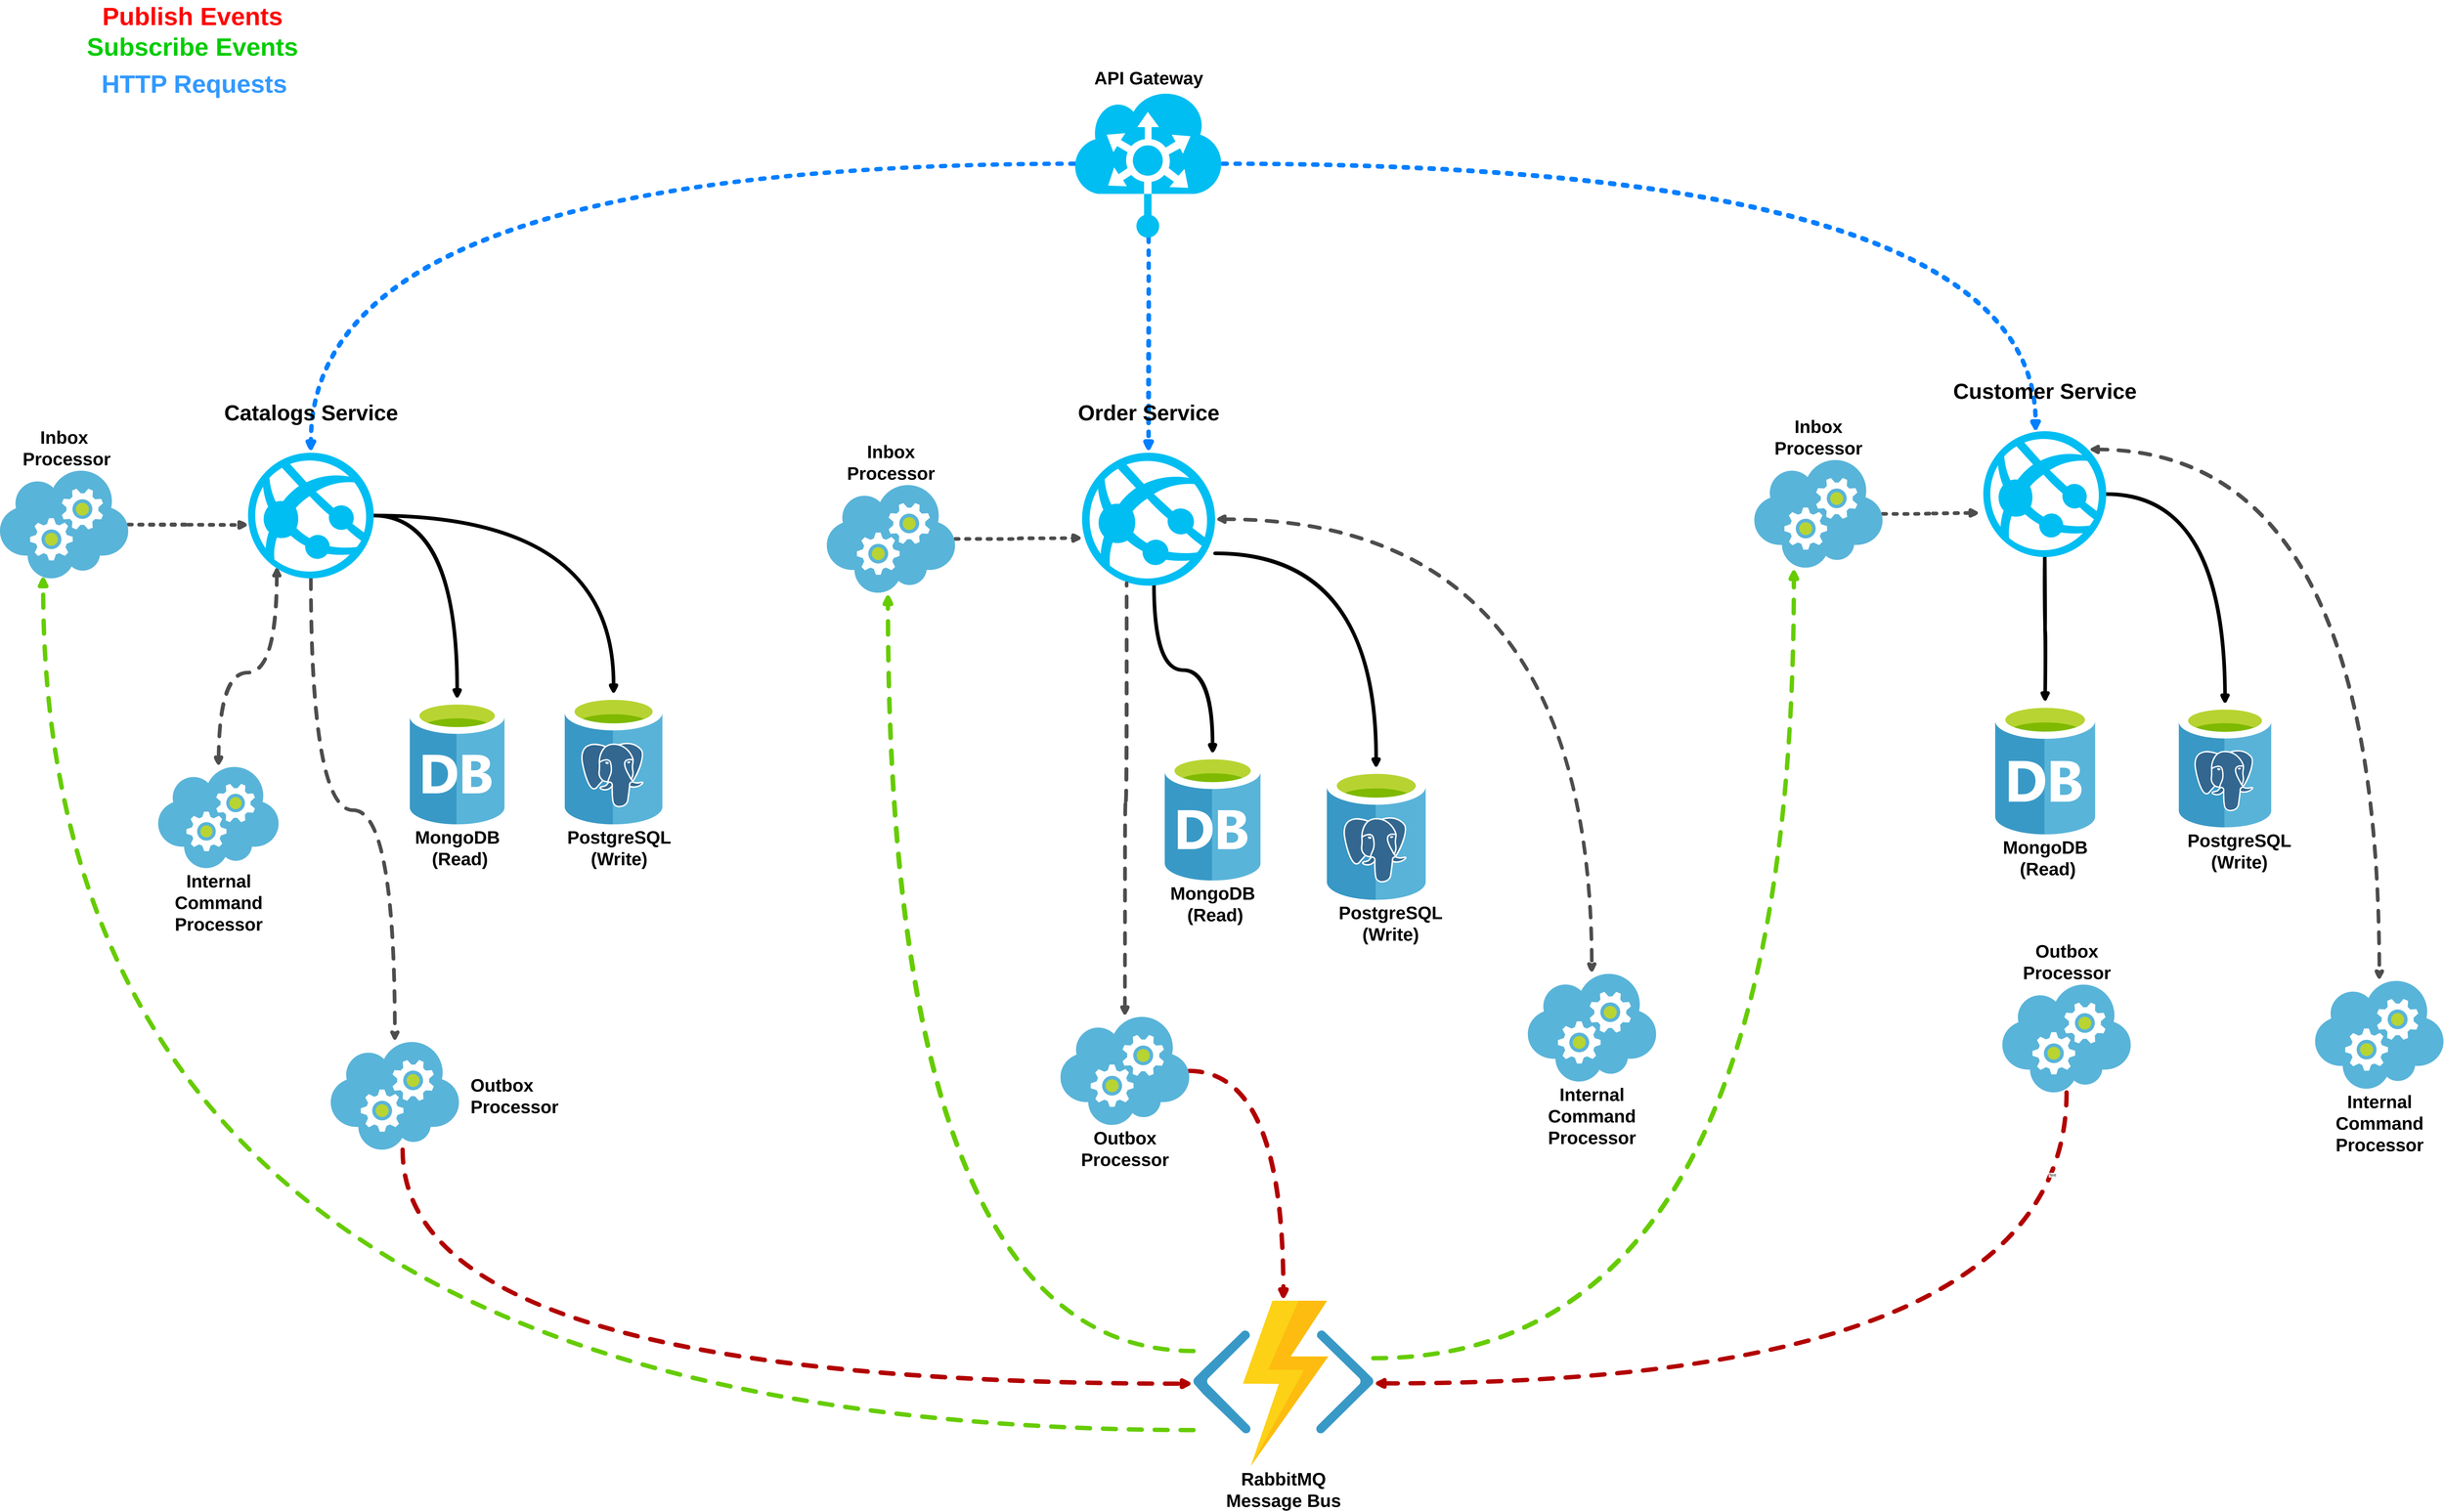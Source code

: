 <mxfile version="13.7.3" type="device"><diagram id="C5RBs43oDa-KdzZeNtuy" name="Page-1"><mxGraphModel dx="11556" dy="5897" grid="1" gridSize="10" guides="1" tooltips="1" connect="1" arrows="1" fold="1" page="1" pageScale="1" pageWidth="827" pageHeight="1169" math="0" shadow="0"><root><mxCell id="WIyWlLk6GJQsqaUBKTNV-0"/><mxCell id="WIyWlLk6GJQsqaUBKTNV-1" parent="WIyWlLk6GJQsqaUBKTNV-0"/><mxCell id="1nXeK0NOERAo-Z2QP5AE-45" style="edgeStyle=orthogonalEdgeStyle;curved=1;rounded=0;sketch=1;orthogonalLoop=1;jettySize=auto;html=1;dashed=1;dashPattern=1 2;endArrow=block;endFill=0;strokeWidth=12;fontSize=70;fontColor=#007FFF;strokeColor=#007FFF;" edge="1" parent="WIyWlLk6GJQsqaUBKTNV-1" source="xTOUjBybcAJwW80H2Uie-4" target="xTOUjBybcAJwW80H2Uie-52"><mxGeometry relative="1" as="geometry"/></mxCell><mxCell id="1nXeK0NOERAo-Z2QP5AE-46" style="edgeStyle=orthogonalEdgeStyle;curved=1;rounded=0;sketch=1;orthogonalLoop=1;jettySize=auto;html=1;dashed=1;dashPattern=1 2;endArrow=block;endFill=0;strokeWidth=12;fontSize=70;fontColor=#007FFF;strokeColor=#007FFF;" edge="1" parent="WIyWlLk6GJQsqaUBKTNV-1" source="xTOUjBybcAJwW80H2Uie-4" target="xTOUjBybcAJwW80H2Uie-69"><mxGeometry relative="1" as="geometry"/></mxCell><mxCell id="1nXeK0NOERAo-Z2QP5AE-47" style="edgeStyle=orthogonalEdgeStyle;curved=1;rounded=0;sketch=1;orthogonalLoop=1;jettySize=auto;html=1;entryX=0.425;entryY=0.012;entryDx=0;entryDy=0;entryPerimeter=0;dashed=1;dashPattern=1 2;endArrow=block;endFill=0;strokeWidth=12;fontSize=70;fontColor=#007FFF;strokeColor=#007FFF;" edge="1" parent="WIyWlLk6GJQsqaUBKTNV-1" source="xTOUjBybcAJwW80H2Uie-4" target="xTOUjBybcAJwW80H2Uie-15"><mxGeometry relative="1" as="geometry"/></mxCell><mxCell id="xTOUjBybcAJwW80H2Uie-4" value="&lt;font style=&quot;font-size: 50px&quot;&gt;API Gateway&lt;/font&gt;" style="verticalLabelPosition=top;html=1;verticalAlign=bottom;align=center;strokeColor=none;fillColor=#00BEF2;shape=mxgraph.azure.biztalk_services;labelPosition=center;fontSize=25;fontStyle=1" parent="WIyWlLk6GJQsqaUBKTNV-1" vertex="1"><mxGeometry x="-120.65" y="-710" width="411.3" height="411.3" as="geometry"/></mxCell><mxCell id="xTOUjBybcAJwW80H2Uie-6" value="&lt;b style=&quot;font-size: 50px&quot;&gt;&lt;font style=&quot;font-size: 50px&quot;&gt;Internal &lt;br&gt;Command &lt;br style=&quot;font-size: 50px&quot;&gt;Processor&lt;/font&gt;&lt;/b&gt;" style="aspect=fixed;html=1;points=[];align=center;image;fontSize=50;image=img/lib/mscae/Cloud_Services_Classic.svg;" parent="WIyWlLk6GJQsqaUBKTNV-1" vertex="1"><mxGeometry x="3330" y="1770" width="357.16" height="300" as="geometry"/></mxCell><mxCell id="xTOUjBybcAJwW80H2Uie-7" value="PostgreSQL&lt;br style=&quot;font-size: 50px;&quot;&gt;(Write)" style="aspect=fixed;html=1;points=[];align=center;image;fontSize=50;image=img/lib/mscae/Azure_Database_for_PostgreSQL_servers.svg;labelBorderColor=none;spacingLeft=80;spacingBottom=0;spacingTop=0;labelPosition=center;verticalLabelPosition=bottom;verticalAlign=top;fontStyle=1" parent="WIyWlLk6GJQsqaUBKTNV-1" vertex="1"><mxGeometry x="2950" y="1002.04" width="258.8" height="340.53" as="geometry"/></mxCell><mxCell id="xTOUjBybcAJwW80H2Uie-9" value="MongoDB&lt;br style=&quot;font-size: 50px;&quot;&gt;&amp;nbsp;(Read)" style="aspect=fixed;html=1;points=[];align=center;image;fontSize=50;image=img/lib/mscae/Database_General.svg;labelPosition=center;verticalLabelPosition=bottom;verticalAlign=top;fontStyle=1" parent="WIyWlLk6GJQsqaUBKTNV-1" vertex="1"><mxGeometry x="2440" y="996.13" width="278.2" height="366.07" as="geometry"/></mxCell><mxCell id="1nXeK0NOERAo-Z2QP5AE-17" style="edgeStyle=orthogonalEdgeStyle;curved=1;rounded=0;sketch=1;orthogonalLoop=1;jettySize=auto;html=1;endArrow=block;endFill=0;strokeColor=#000000;strokeWidth=10;" edge="1" parent="WIyWlLk6GJQsqaUBKTNV-1" source="xTOUjBybcAJwW80H2Uie-15" target="xTOUjBybcAJwW80H2Uie-7"><mxGeometry relative="1" as="geometry"/></mxCell><mxCell id="1nXeK0NOERAo-Z2QP5AE-18" style="edgeStyle=orthogonalEdgeStyle;curved=1;rounded=0;sketch=1;orthogonalLoop=1;jettySize=auto;html=1;endArrow=block;endFill=0;strokeColor=#000000;strokeWidth=10;" edge="1" parent="WIyWlLk6GJQsqaUBKTNV-1" source="xTOUjBybcAJwW80H2Uie-15" target="xTOUjBybcAJwW80H2Uie-9"><mxGeometry relative="1" as="geometry"/></mxCell><mxCell id="1nXeK0NOERAo-Z2QP5AE-69" style="edgeStyle=orthogonalEdgeStyle;curved=1;sketch=1;orthogonalLoop=1;jettySize=auto;html=1;dashed=1;startArrow=classic;startFill=1;endArrow=classic;endFill=1;strokeColor=#4D4D4D;strokeWidth=10;fontSize=50;fontColor=#333333;exitX=0.855;exitY=0.145;exitDx=0;exitDy=0;exitPerimeter=0;" edge="1" parent="WIyWlLk6GJQsqaUBKTNV-1" source="xTOUjBybcAJwW80H2Uie-15" target="xTOUjBybcAJwW80H2Uie-6"><mxGeometry relative="1" as="geometry"/></mxCell><mxCell id="xTOUjBybcAJwW80H2Uie-15" value="&lt;span style=&quot;font-size: 60px&quot;&gt;&lt;font style=&quot;font-size: 60px&quot;&gt;Customer Service&lt;br style=&quot;font-size: 60px&quot;&gt;&lt;br style=&quot;font-size: 60px&quot;&gt;&lt;/font&gt;&lt;/span&gt;" style="verticalLabelPosition=top;html=1;verticalAlign=bottom;align=center;strokeColor=none;fillColor=#00BEF2;shape=mxgraph.azure.azure_website;pointerEvents=1;fontSize=60;fontStyle=1;labelPosition=center;" parent="WIyWlLk6GJQsqaUBKTNV-1" vertex="1"><mxGeometry x="2407" y="240" width="342" height="350.2" as="geometry"/></mxCell><mxCell id="1nXeK0NOERAo-Z2QP5AE-37" style="edgeStyle=orthogonalEdgeStyle;curved=1;rounded=0;sketch=1;orthogonalLoop=1;jettySize=auto;html=1;dashed=1;endArrow=block;endFill=0;strokeWidth=12;fillColor=#60a917;strokeColor=#66CC00;" edge="1" parent="WIyWlLk6GJQsqaUBKTNV-1" source="xTOUjBybcAJwW80H2Uie-30"><mxGeometry relative="1" as="geometry"><mxPoint x="-2990" y="640" as="targetPoint"/><Array as="points"><mxPoint x="-2990" y="3020"/></Array></mxGeometry></mxCell><mxCell id="1nXeK0NOERAo-Z2QP5AE-39" style="edgeStyle=orthogonalEdgeStyle;curved=1;rounded=0;sketch=1;orthogonalLoop=1;jettySize=auto;html=1;dashed=1;endArrow=block;endFill=0;strokeColor=#66CC00;strokeWidth=12;" edge="1" parent="WIyWlLk6GJQsqaUBKTNV-1" source="xTOUjBybcAJwW80H2Uie-30" target="1nXeK0NOERAo-Z2QP5AE-20"><mxGeometry relative="1" as="geometry"><Array as="points"><mxPoint x="1880" y="2820"/></Array></mxGeometry></mxCell><mxCell id="xTOUjBybcAJwW80H2Uie-30" value="&lt;b style=&quot;font-size: 50px;&quot;&gt;&lt;font style=&quot;font-size: 50px;&quot;&gt;RabbitMQ &lt;br style=&quot;font-size: 50px;&quot;&gt;Message Bus&lt;/font&gt;&lt;/b&gt;" style="aspect=fixed;html=1;points=[];align=center;image;fontSize=50;image=img/lib/mscae/Functions.svg;" parent="WIyWlLk6GJQsqaUBKTNV-1" vertex="1"><mxGeometry x="210" y="2660" width="500" height="460" as="geometry"/></mxCell><mxCell id="xTOUjBybcAJwW80H2Uie-47" value="MongoDB&lt;br style=&quot;font-size: 50px;&quot;&gt;&amp;nbsp;(Read)" style="aspect=fixed;html=1;points=[];align=center;image;fontSize=50;image=img/lib/mscae/Database_General.svg;labelPosition=center;verticalLabelPosition=bottom;verticalAlign=top;fontStyle=1" parent="WIyWlLk6GJQsqaUBKTNV-1" vertex="1"><mxGeometry x="130" y="1140" width="266.35" height="350.48" as="geometry"/></mxCell><mxCell id="1nXeK0NOERAo-Z2QP5AE-15" style="edgeStyle=orthogonalEdgeStyle;curved=1;rounded=0;sketch=1;orthogonalLoop=1;jettySize=auto;html=1;endArrow=block;endFill=0;strokeColor=#000000;strokeWidth=10;" edge="1" parent="WIyWlLk6GJQsqaUBKTNV-1" source="xTOUjBybcAJwW80H2Uie-52" target="xTOUjBybcAJwW80H2Uie-46"><mxGeometry relative="1" as="geometry"><Array as="points"><mxPoint x="718" y="580"/></Array></mxGeometry></mxCell><mxCell id="1nXeK0NOERAo-Z2QP5AE-16" style="edgeStyle=orthogonalEdgeStyle;curved=1;rounded=0;sketch=1;orthogonalLoop=1;jettySize=auto;html=1;endArrow=block;endFill=0;strokeColor=#000000;strokeWidth=10;" edge="1" parent="WIyWlLk6GJQsqaUBKTNV-1" source="xTOUjBybcAJwW80H2Uie-52" target="xTOUjBybcAJwW80H2Uie-47"><mxGeometry relative="1" as="geometry"><Array as="points"><mxPoint x="100" y="905"/><mxPoint x="263" y="905"/></Array></mxGeometry></mxCell><mxCell id="1nXeK0NOERAo-Z2QP5AE-60" style="edgeStyle=orthogonalEdgeStyle;curved=1;rounded=0;sketch=1;orthogonalLoop=1;jettySize=auto;html=1;dashed=1;endArrow=classic;endFill=1;strokeColor=#4D4D4D;strokeWidth=10;fontSize=50;fontColor=#333333;startArrow=classic;startFill=1;" edge="1" parent="WIyWlLk6GJQsqaUBKTNV-1" source="xTOUjBybcAJwW80H2Uie-52" target="xTOUjBybcAJwW80H2Uie-45"><mxGeometry relative="1" as="geometry"><Array as="points"><mxPoint x="1318" y="485"/></Array></mxGeometry></mxCell><mxCell id="xTOUjBybcAJwW80H2Uie-52" value="&lt;b style=&quot;font-size: 60px&quot;&gt;&lt;font style=&quot;font-size: 60px&quot;&gt;Order Service&lt;br style=&quot;font-size: 60px&quot;&gt;&lt;br style=&quot;font-size: 60px&quot;&gt;&lt;/font&gt;&lt;/b&gt;" style="verticalLabelPosition=top;html=1;verticalAlign=bottom;align=center;strokeColor=none;fillColor=#00BEF2;shape=mxgraph.azure.azure_website;pointerEvents=1;fontSize=60;labelPosition=center;" parent="WIyWlLk6GJQsqaUBKTNV-1" vertex="1"><mxGeometry x="-100" y="300" width="370" height="370" as="geometry"/></mxCell><mxCell id="xTOUjBybcAJwW80H2Uie-64" value="&lt;font style=&quot;font-size: 50px&quot;&gt;MongoDB&lt;br&gt;&amp;nbsp;(Read)&lt;/font&gt;" style="aspect=fixed;html=1;points=[];align=center;image;fontSize=18;image=img/lib/mscae/Database_General.svg;labelPosition=center;verticalLabelPosition=bottom;verticalAlign=top;fontStyle=1" parent="WIyWlLk6GJQsqaUBKTNV-1" vertex="1"><mxGeometry x="-1970.0" y="987.62" width="263.4" height="346.59" as="geometry"/></mxCell><mxCell id="1nXeK0NOERAo-Z2QP5AE-13" style="rounded=0;sketch=1;orthogonalLoop=1;jettySize=auto;html=1;endArrow=block;endFill=0;strokeWidth=10;edgeStyle=orthogonalEdgeStyle;curved=1;" edge="1" parent="WIyWlLk6GJQsqaUBKTNV-1" source="xTOUjBybcAJwW80H2Uie-69" target="xTOUjBybcAJwW80H2Uie-63"><mxGeometry relative="1" as="geometry"><mxPoint x="-1570" y="500" as="targetPoint"/></mxGeometry></mxCell><mxCell id="1nXeK0NOERAo-Z2QP5AE-14" style="edgeStyle=orthogonalEdgeStyle;curved=1;rounded=0;sketch=1;orthogonalLoop=1;jettySize=auto;html=1;endArrow=block;endFill=0;strokeColor=#000000;strokeWidth=10;" edge="1" parent="WIyWlLk6GJQsqaUBKTNV-1" source="xTOUjBybcAJwW80H2Uie-69" target="xTOUjBybcAJwW80H2Uie-64"><mxGeometry relative="1" as="geometry"/></mxCell><mxCell id="1nXeK0NOERAo-Z2QP5AE-66" style="edgeStyle=orthogonalEdgeStyle;curved=1;sketch=1;orthogonalLoop=1;jettySize=auto;html=1;dashed=1;startArrow=none;startFill=0;endArrow=classic;endFill=1;strokeColor=#4D4D4D;strokeWidth=10;fontSize=50;fontColor=#333333;" edge="1" parent="WIyWlLk6GJQsqaUBKTNV-1" source="xTOUjBybcAJwW80H2Uie-69" target="xTOUjBybcAJwW80H2Uie-72"><mxGeometry relative="1" as="geometry"/></mxCell><mxCell id="1nXeK0NOERAo-Z2QP5AE-67" style="edgeStyle=orthogonalEdgeStyle;curved=1;sketch=1;orthogonalLoop=1;jettySize=auto;html=1;dashed=1;startArrow=classic;startFill=1;endArrow=classic;endFill=1;strokeColor=#4D4D4D;strokeWidth=10;fontSize=50;fontColor=#333333;exitX=0.229;exitY=0.901;exitDx=0;exitDy=0;exitPerimeter=0;" edge="1" parent="WIyWlLk6GJQsqaUBKTNV-1" source="xTOUjBybcAJwW80H2Uie-69" target="xTOUjBybcAJwW80H2Uie-62"><mxGeometry relative="1" as="geometry"><Array as="points"><mxPoint x="-2340" y="912"/><mxPoint x="-2502" y="912"/></Array></mxGeometry></mxCell><mxCell id="1nXeK0NOERAo-Z2QP5AE-34" style="edgeStyle=orthogonalEdgeStyle;curved=1;rounded=0;sketch=1;orthogonalLoop=1;jettySize=auto;html=1;entryX=-0.002;entryY=0.502;entryDx=0;entryDy=0;entryPerimeter=0;endArrow=block;endFill=0;strokeColor=#B20000;strokeWidth=12;fillColor=#e51400;dashed=1;" edge="1" parent="WIyWlLk6GJQsqaUBKTNV-1" source="xTOUjBybcAJwW80H2Uie-72" target="xTOUjBybcAJwW80H2Uie-30"><mxGeometry relative="1" as="geometry"><Array as="points"><mxPoint x="-1990" y="2891"/></Array></mxGeometry></mxCell><mxCell id="xTOUjBybcAJwW80H2Uie-72" value="&lt;b&gt;&lt;font style=&quot;font-size: 50px&quot;&gt;Outbox &lt;br&gt;Processor&lt;/font&gt;&lt;/b&gt;" style="aspect=fixed;html=1;points=[];align=left;image;fontSize=18;image=img/lib/mscae/Cloud_Services_Classic.svg;labelPosition=right;verticalLabelPosition=middle;verticalAlign=middle;spacingLeft=30;" parent="WIyWlLk6GJQsqaUBKTNV-1" vertex="1"><mxGeometry x="-2190" y="1940" width="356.75" height="299.65" as="geometry"/></mxCell><mxCell id="xTOUjBybcAJwW80H2Uie-113" value="&lt;font style=&quot;font-size: 70px;&quot; color=&quot;#ff0000&quot;&gt;Publish Events&lt;br style=&quot;font-size: 70px;&quot;&gt;&lt;/font&gt;" style="text;html=1;align=center;verticalAlign=middle;resizable=0;points=[];autosize=1;fontSize=70;fontStyle=1" parent="WIyWlLk6GJQsqaUBKTNV-1" vertex="1"><mxGeometry x="-2835" y="-960" width="520" height="90" as="geometry"/></mxCell><mxCell id="xTOUjBybcAJwW80H2Uie-114" value="&lt;font style=&quot;font-size: 70px;&quot;&gt;Subscribe Events&lt;/font&gt;" style="text;html=1;align=center;verticalAlign=middle;resizable=0;points=[];autosize=1;fontSize=70;fontColor=#00CC00;fontStyle=1" parent="WIyWlLk6GJQsqaUBKTNV-1" vertex="1"><mxGeometry x="-2875" y="-875" width="600" height="90" as="geometry"/></mxCell><mxCell id="xTOUjBybcAJwW80H2Uie-115" value="&lt;font style=&quot;font-size: 70px;&quot; color=&quot;#3399ff&quot;&gt;HTTP Requests&lt;br style=&quot;font-size: 70px;&quot;&gt;&lt;br style=&quot;font-size: 70px;&quot;&gt;&lt;/font&gt;" style="text;html=1;align=center;verticalAlign=middle;resizable=0;points=[];autosize=1;fontSize=70;fontColor=#00CC00;fontStyle=1" parent="WIyWlLk6GJQsqaUBKTNV-1" vertex="1"><mxGeometry x="-2835" y="-770" width="530" height="170" as="geometry"/></mxCell><mxCell id="1nXeK0NOERAo-Z2QP5AE-32" style="edgeStyle=orthogonalEdgeStyle;curved=1;rounded=0;sketch=1;orthogonalLoop=1;jettySize=auto;html=1;dashed=1;endArrow=block;endFill=0;strokeColor=#B20000;strokeWidth=12;fillColor=#e51400;" edge="1" parent="WIyWlLk6GJQsqaUBKTNV-1" source="xTOUjBybcAJwW80H2Uie-55" target="xTOUjBybcAJwW80H2Uie-30"><mxGeometry relative="1" as="geometry"/></mxCell><mxCell id="1nXeK0NOERAo-Z2QP5AE-65" style="edgeStyle=orthogonalEdgeStyle;curved=1;sketch=1;orthogonalLoop=1;jettySize=auto;html=1;entryX=0.335;entryY=0.981;entryDx=0;entryDy=0;entryPerimeter=0;dashed=1;startArrow=classic;startFill=1;endArrow=none;endFill=0;strokeColor=#4D4D4D;strokeWidth=10;fontSize=50;fontColor=#333333;" edge="1" parent="WIyWlLk6GJQsqaUBKTNV-1" source="xTOUjBybcAJwW80H2Uie-55" target="xTOUjBybcAJwW80H2Uie-52"><mxGeometry relative="1" as="geometry"/></mxCell><mxCell id="xTOUjBybcAJwW80H2Uie-55" value="&lt;b style=&quot;font-size: 50px&quot;&gt;&lt;font style=&quot;font-size: 50px&quot;&gt;Outbox &lt;br&gt;Processor&lt;/font&gt;&lt;/b&gt;" style="aspect=fixed;html=1;points=[];align=center;image;fontSize=50;image=img/lib/mscae/Cloud_Services_Classic.svg;labelPosition=center;verticalLabelPosition=bottom;verticalAlign=top;spacingRight=30;spacingLeft=30;" parent="WIyWlLk6GJQsqaUBKTNV-1" vertex="1"><mxGeometry x="-160" y="1870" width="358.1" height="300.79" as="geometry"/></mxCell><mxCell id="xTOUjBybcAJwW80H2Uie-45" value="&lt;b style=&quot;font-size: 50px&quot;&gt;&lt;font style=&quot;font-size: 50px&quot;&gt;Internal &lt;br&gt;Command &lt;br style=&quot;font-size: 50px&quot;&gt;Processor&lt;/font&gt;&lt;/b&gt;" style="aspect=fixed;html=1;points=[];align=center;image;fontSize=50;image=img/lib/mscae/Cloud_Services_Classic.svg;" parent="WIyWlLk6GJQsqaUBKTNV-1" vertex="1"><mxGeometry x="1140" y="1750.2" width="356.9" height="299.78" as="geometry"/></mxCell><mxCell id="xTOUjBybcAJwW80H2Uie-46" value="PostgreSQL&lt;br style=&quot;font-size: 50px;&quot;&gt;(Write)" style="aspect=fixed;html=1;points=[];align=center;image;fontSize=50;image=img/lib/mscae/Azure_Database_for_PostgreSQL_servers.svg;labelBorderColor=none;spacingLeft=80;spacingBottom=0;spacingTop=0;labelPosition=center;verticalLabelPosition=bottom;verticalAlign=top;fontStyle=1" parent="WIyWlLk6GJQsqaUBKTNV-1" vertex="1"><mxGeometry x="580" y="1180" width="276.8" height="364.21" as="geometry"/></mxCell><mxCell id="xTOUjBybcAJwW80H2Uie-62" value="&lt;b style=&quot;font-size: 50px&quot;&gt;&lt;font style=&quot;font-size: 50px&quot;&gt;Internal &lt;br&gt;Command &lt;br style=&quot;font-size: 50px&quot;&gt;Processor&lt;/font&gt;&lt;/b&gt;" style="aspect=fixed;html=1;points=[];align=center;image;fontSize=50;image=img/lib/mscae/Cloud_Services_Classic.svg;" parent="WIyWlLk6GJQsqaUBKTNV-1" vertex="1"><mxGeometry x="-2670" y="1174.55" width="335" height="281.39" as="geometry"/></mxCell><mxCell id="xTOUjBybcAJwW80H2Uie-63" value="&lt;font style=&quot;font-size: 50px&quot;&gt;PostgreSQL&lt;br&gt;(Write)&lt;/font&gt;" style="aspect=fixed;html=1;points=[];align=center;image;fontSize=18;image=img/lib/mscae/Azure_Database_for_PostgreSQL_servers.svg;labelBorderColor=none;spacingLeft=30;spacingBottom=0;spacingTop=0;labelPosition=center;verticalLabelPosition=bottom;verticalAlign=top;fontStyle=1" parent="WIyWlLk6GJQsqaUBKTNV-1" vertex="1"><mxGeometry x="-1540" y="974.21" width="273.6" height="360" as="geometry"/></mxCell><mxCell id="1nXeK0NOERAo-Z2QP5AE-33" style="edgeStyle=orthogonalEdgeStyle;curved=1;rounded=0;sketch=1;orthogonalLoop=1;jettySize=auto;html=1;dashed=1;endArrow=block;endFill=0;strokeColor=#B20000;strokeWidth=12;fillColor=#e51400;" edge="1" parent="WIyWlLk6GJQsqaUBKTNV-1" source="xTOUjBybcAJwW80H2Uie-18" target="xTOUjBybcAJwW80H2Uie-30"><mxGeometry relative="1" as="geometry"><Array as="points"><mxPoint x="2639" y="2890"/></Array></mxGeometry></mxCell><mxCell id="1nXeK0NOERAo-Z2QP5AE-35" value="Text" style="edgeLabel;html=1;align=center;verticalAlign=middle;resizable=0;points=[];" vertex="1" connectable="0" parent="1nXeK0NOERAo-Z2QP5AE-33"><mxGeometry x="-0.833" y="-40" relative="1" as="geometry"><mxPoint y="1" as="offset"/></mxGeometry></mxCell><mxCell id="xTOUjBybcAJwW80H2Uie-18" value="&lt;b style=&quot;font-size: 50px&quot;&gt;&lt;font style=&quot;font-size: 50px&quot;&gt;Outbox &lt;br&gt;Processor&lt;/font&gt;&lt;/b&gt;" style="aspect=fixed;html=1;points=[];align=center;image;fontSize=50;image=img/lib/mscae/Cloud_Services_Classic.svg;labelPosition=center;verticalLabelPosition=top;verticalAlign=bottom;" parent="WIyWlLk6GJQsqaUBKTNV-1" vertex="1"><mxGeometry x="2460" y="1780.2" width="357.16" height="300" as="geometry"/></mxCell><mxCell id="1nXeK0NOERAo-Z2QP5AE-44" style="edgeStyle=orthogonalEdgeStyle;curved=1;rounded=0;sketch=1;orthogonalLoop=1;jettySize=auto;html=1;entryX=-0.026;entryY=0.65;entryDx=0;entryDy=0;entryPerimeter=0;dashed=1;dashPattern=1 2;endArrow=block;endFill=0;strokeColor=#4D4D4D;strokeWidth=10;" edge="1" parent="WIyWlLk6GJQsqaUBKTNV-1" source="1nXeK0NOERAo-Z2QP5AE-20" target="xTOUjBybcAJwW80H2Uie-15"><mxGeometry relative="1" as="geometry"/></mxCell><mxCell id="1nXeK0NOERAo-Z2QP5AE-20" value="&lt;b style=&quot;font-size: 50px&quot;&gt;&lt;font style=&quot;font-size: 50px&quot;&gt;Inbox &lt;br&gt;Processor&lt;/font&gt;&lt;/b&gt;" style="aspect=fixed;html=1;points=[];align=center;image;fontSize=50;image=img/lib/mscae/Cloud_Services_Classic.svg;labelPosition=center;verticalLabelPosition=top;verticalAlign=bottom;" vertex="1" parent="WIyWlLk6GJQsqaUBKTNV-1"><mxGeometry x="1770" y="320.2" width="356.75" height="299.65" as="geometry"/></mxCell><mxCell id="1nXeK0NOERAo-Z2QP5AE-42" style="edgeStyle=orthogonalEdgeStyle;curved=1;rounded=0;sketch=1;orthogonalLoop=1;jettySize=auto;html=1;entryX=0.007;entryY=0.575;entryDx=0;entryDy=0;entryPerimeter=0;dashed=1;dashPattern=1 2;endArrow=block;endFill=0;strokeColor=#4D4D4D;strokeWidth=10;" edge="1" parent="WIyWlLk6GJQsqaUBKTNV-1" source="1nXeK0NOERAo-Z2QP5AE-21" target="xTOUjBybcAJwW80H2Uie-69"><mxGeometry relative="1" as="geometry"/></mxCell><mxCell id="1nXeK0NOERAo-Z2QP5AE-21" value="&lt;b&gt;&lt;font style=&quot;font-size: 50px&quot;&gt;Inbox&lt;br&gt;&amp;nbsp;Processor&lt;/font&gt;&lt;/b&gt;" style="aspect=fixed;html=1;points=[];align=center;image;fontSize=18;image=img/lib/mscae/Cloud_Services_Classic.svg;labelPosition=center;verticalLabelPosition=top;verticalAlign=bottom;" vertex="1" parent="WIyWlLk6GJQsqaUBKTNV-1"><mxGeometry x="-3110" y="350.0" width="356.75" height="299.65" as="geometry"/></mxCell><mxCell id="1nXeK0NOERAo-Z2QP5AE-43" style="edgeStyle=orthogonalEdgeStyle;curved=1;rounded=0;sketch=1;orthogonalLoop=1;jettySize=auto;html=1;entryX=0.006;entryY=0.642;entryDx=0;entryDy=0;entryPerimeter=0;dashed=1;dashPattern=1 2;endArrow=block;endFill=0;strokeColor=#4D4D4D;strokeWidth=10;" edge="1" parent="WIyWlLk6GJQsqaUBKTNV-1" source="1nXeK0NOERAo-Z2QP5AE-22" target="xTOUjBybcAJwW80H2Uie-52"><mxGeometry relative="1" as="geometry"/></mxCell><mxCell id="1nXeK0NOERAo-Z2QP5AE-22" value="&lt;b&gt;&lt;font style=&quot;font-size: 50px&quot;&gt;Inbox&lt;br&gt;Processor&lt;/font&gt;&lt;/b&gt;" style="aspect=fixed;html=1;points=[];align=center;image;fontSize=18;image=img/lib/mscae/Cloud_Services_Classic.svg;labelPosition=center;verticalLabelPosition=top;verticalAlign=bottom;" vertex="1" parent="WIyWlLk6GJQsqaUBKTNV-1"><mxGeometry x="-810" y="390.0" width="356.75" height="299.65" as="geometry"/></mxCell><mxCell id="1nXeK0NOERAo-Z2QP5AE-38" style="edgeStyle=orthogonalEdgeStyle;curved=1;rounded=0;sketch=1;orthogonalLoop=1;jettySize=auto;html=1;dashed=1;endArrow=block;endFill=0;strokeColor=#66CC00;strokeWidth=12;" edge="1" parent="WIyWlLk6GJQsqaUBKTNV-1" source="xTOUjBybcAJwW80H2Uie-30" target="1nXeK0NOERAo-Z2QP5AE-22"><mxGeometry relative="1" as="geometry"><mxPoint x="-240" y="2100" as="targetPoint"/><Array as="points"><mxPoint x="-640" y="2800"/></Array></mxGeometry></mxCell><mxCell id="xTOUjBybcAJwW80H2Uie-69" value="&lt;span style=&quot;font-size: 60px&quot;&gt;&lt;font style=&quot;font-size: 60px&quot;&gt;Catalogs Service&lt;br&gt;&lt;br&gt;&lt;/font&gt;&lt;/span&gt;" style="verticalLabelPosition=top;html=1;verticalAlign=bottom;align=center;strokeColor=none;fillColor=#00BEF2;shape=mxgraph.azure.azure_website;pointerEvents=1;fontSize=50;fontStyle=1;labelPosition=center;" parent="WIyWlLk6GJQsqaUBKTNV-1" vertex="1"><mxGeometry x="-2420" y="300" width="349.6" height="349.6" as="geometry"/></mxCell></root></mxGraphModel></diagram></mxfile>